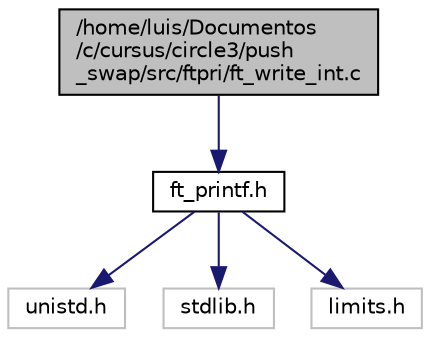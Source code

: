 digraph "/home/luis/Documentos/c/cursus/circle3/push_swap/src/ftpri/ft_write_int.c"
{
 // LATEX_PDF_SIZE
  edge [fontname="Helvetica",fontsize="10",labelfontname="Helvetica",labelfontsize="10"];
  node [fontname="Helvetica",fontsize="10",shape=record];
  Node1 [label="/home/luis/Documentos\l/c/cursus/circle3/push\l_swap/src/ftpri/ft_write_int.c",height=0.2,width=0.4,color="black", fillcolor="grey75", style="filled", fontcolor="black",tooltip=" "];
  Node1 -> Node2 [color="midnightblue",fontsize="10",style="solid"];
  Node2 [label="ft_printf.h",height=0.2,width=0.4,color="black", fillcolor="white", style="filled",URL="$d3/ddd/ft__printf_8h.html",tooltip=" "];
  Node2 -> Node3 [color="midnightblue",fontsize="10",style="solid"];
  Node3 [label="unistd.h",height=0.2,width=0.4,color="grey75", fillcolor="white", style="filled",tooltip=" "];
  Node2 -> Node4 [color="midnightblue",fontsize="10",style="solid"];
  Node4 [label="stdlib.h",height=0.2,width=0.4,color="grey75", fillcolor="white", style="filled",tooltip=" "];
  Node2 -> Node5 [color="midnightblue",fontsize="10",style="solid"];
  Node5 [label="limits.h",height=0.2,width=0.4,color="grey75", fillcolor="white", style="filled",tooltip=" "];
}

